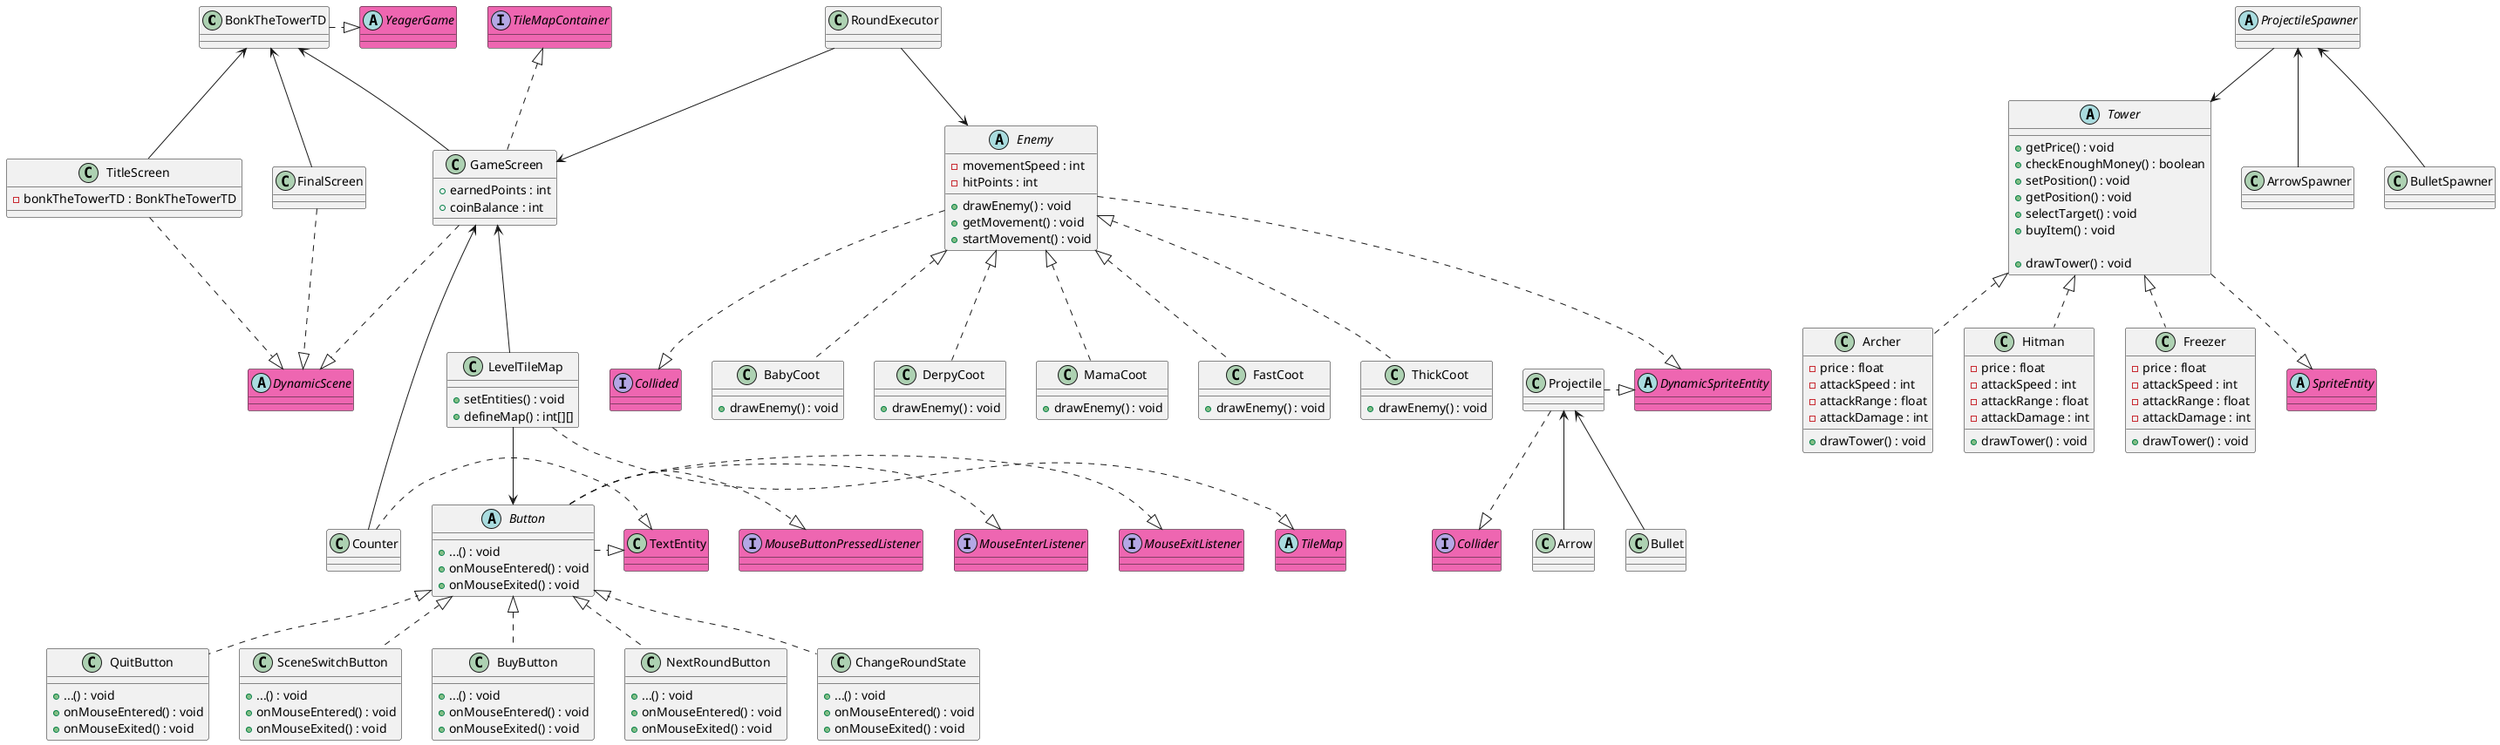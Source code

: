 @startuml BTT_TD_Diagram
class BonkTheTowerTD {

}

BonkTheTowerTD .|> YeagerGame
BonkTheTowerTD <-- TitleScreen
BonkTheTowerTD <-- GameScreen
BonkTheTowerTD <-- FinalScreen

abstract class YeagerGame #EE66B1 {

}

class GameScreen {
+earnedPoints : int
+coinBalance : int
}

GameScreen <-- LevelTileMap
GameScreen <-- Counter

class TitleScreen {
- bonkTheTowerTD : BonkTheTowerTD
}

class TextEntity {

}

interface TileMapContainer #EE66B1{

}

abstract class TileMap #EE66B1 {

}

TileMapContainer <|.. GameScreen

class FinalScreen {

}

abstract class DynamicScene #EE66B1 {

}

GameScreen ..|> DynamicScene
TitleScreen ..|> DynamicScene
FinalScreen ..|> DynamicScene

class RoundExecutor {

}

RoundExecutor --> Enemy
RoundExecutor --> GameScreen

class LevelTileMap {
+setEntities() : void
+defineMap() : int[][]
}

LevelTileMap ..|> TileMap
LevelTileMap --> Button

abstract class Button {
+...() : void
+onMouseEntered() : void
+onMouseExited() : void

}

Button .|> MouseExitListener
Button .|> MouseEnterListener
Button .|> MouseButtonPressedListener
Button .|> TextEntity

Button <|.. QuitButton
Button <|.. SceneSwitchButton
Button <|.. BuyButton
Button <|.. NextRoundButton
Button <|.. ChangeRoundState

interface MouseButtonPressedListener #EE66B1 {

}

interface MouseEnterListener #EE66B1 {

}

interface MouseExitListener #EE66B1 {

}

class TextEntity #EE66B1 {

}

class SceneSwitchButton {
+...() : void
+onMouseEntered() : void
+onMouseExited() : void
}

class ChangeRoundState {
+...() : void
+onMouseEntered() : void
+onMouseExited() : void
}

class BuyButton {
+...() : void
+onMouseEntered() : void
+onMouseExited() : void
}

class NextRoundButton {
+...() : void
+onMouseEntered() : void
+onMouseExited() : void
}

class QuitButton {
+...() : void
+onMouseEntered() : void
+onMouseExited() : void
}

class Counter {

}

Counter .|> TextEntity

abstract class Tower {
+getPrice() : void
+checkEnoughMoney() : boolean
+setPosition() : void
+getPosition() : void
+selectTarget() : void
+buyItem() : void

+drawTower() : void
}

class Archer {
-price : float
-attackSpeed : int
-attackRange : float
-attackDamage : int

+drawTower() : void
}

class Hitman {
-price : float
-attackSpeed : int
-attackRange : float
-attackDamage : int

+drawTower() : void
}

class Freezer {
-price : float
-attackSpeed : int
-attackRange : float
-attackDamage : int

+drawTower() : void
}

Tower <|.. Archer
Tower <|.. Hitman
Tower <|.. Freezer

Tower ..|> SpriteEntity
Enemy ..|> DynamicSpriteEntity
Projectile .|> DynamicSpriteEntity

abstract class SpriteEntity #EE66B1 {

}

abstract class DynamicSpriteEntity #EE66B1 {

}

abstract class ProjectileSpawner {
}

class ArrowSpawner {
}

class BulletSpawner {
}

ProjectileSpawner --> Tower
ProjectileSpawner <-- ArrowSpawner
ProjectileSpawner <-- BulletSpawner

class Projectile {

}

interface Collider #EE66B1{
}

Projectile ..|>Collider


class Arrow {

}

class Bullet {
}

Projectile <-- Arrow
Projectile <-- Bullet

abstract class Enemy {
-movementSpeed : int
-hitPoints : int

+drawEnemy() : void
+getMovement() : void
+startMovement() : void
}

interface Collided #EE66B1{

}

Enemy ..|> Collided

class BabyCoot {
+drawEnemy() : void
}

class DerpyCoot {
+drawEnemy() : void
}

class MamaCoot {
+drawEnemy() : void
}

class FastCoot {
+drawEnemy() : void
}

class ThickCoot {
+drawEnemy() : void
}

Enemy <|.. BabyCoot
Enemy <|.. DerpyCoot
Enemy <|.. MamaCoot
Enemy <|.. FastCoot
Enemy <|.. ThickCoot

@enduml